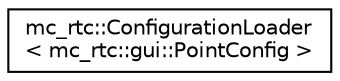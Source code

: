 digraph "Graphical Class Hierarchy"
{
 // INTERACTIVE_SVG=YES
 // LATEX_PDF_SIZE
  edge [fontname="Helvetica",fontsize="10",labelfontname="Helvetica",labelfontsize="10"];
  node [fontname="Helvetica",fontsize="10",shape=record];
  rankdir="LR";
  Node0 [label="mc_rtc::ConfigurationLoader\l\< mc_rtc::gui::PointConfig \>",height=0.2,width=0.4,color="black", fillcolor="white", style="filled",URL="$structmc__rtc_1_1ConfigurationLoader_3_01mc__rtc_1_1gui_1_1PointConfig_01_4.html",tooltip=" "];
}
